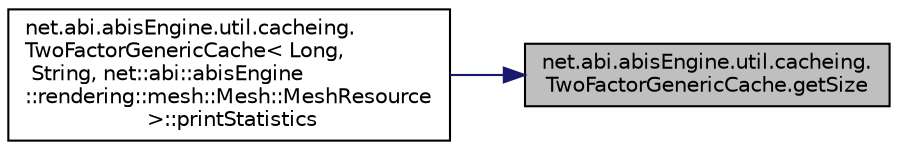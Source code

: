 digraph "net.abi.abisEngine.util.cacheing.TwoFactorGenericCache.getSize"
{
 // LATEX_PDF_SIZE
  edge [fontname="Helvetica",fontsize="10",labelfontname="Helvetica",labelfontsize="10"];
  node [fontname="Helvetica",fontsize="10",shape=record];
  rankdir="RL";
  Node1 [label="net.abi.abisEngine.util.cacheing.\lTwoFactorGenericCache.getSize",height=0.2,width=0.4,color="black", fillcolor="grey75", style="filled", fontcolor="black",tooltip=" "];
  Node1 -> Node2 [dir="back",color="midnightblue",fontsize="10",style="solid",fontname="Helvetica"];
  Node2 [label="net.abi.abisEngine.util.cacheing.\lTwoFactorGenericCache\< Long,\l String, net::abi::abisEngine\l::rendering::mesh::Mesh::MeshResource\l \>::printStatistics",height=0.2,width=0.4,color="black", fillcolor="white", style="filled",URL="$db/dc5/classnet_1_1abi_1_1abis_engine_1_1util_1_1cacheing_1_1_two_factor_generic_cache.html#a3bb1df38558b8d5792ba857e0a3d23b9",tooltip=" "];
}
